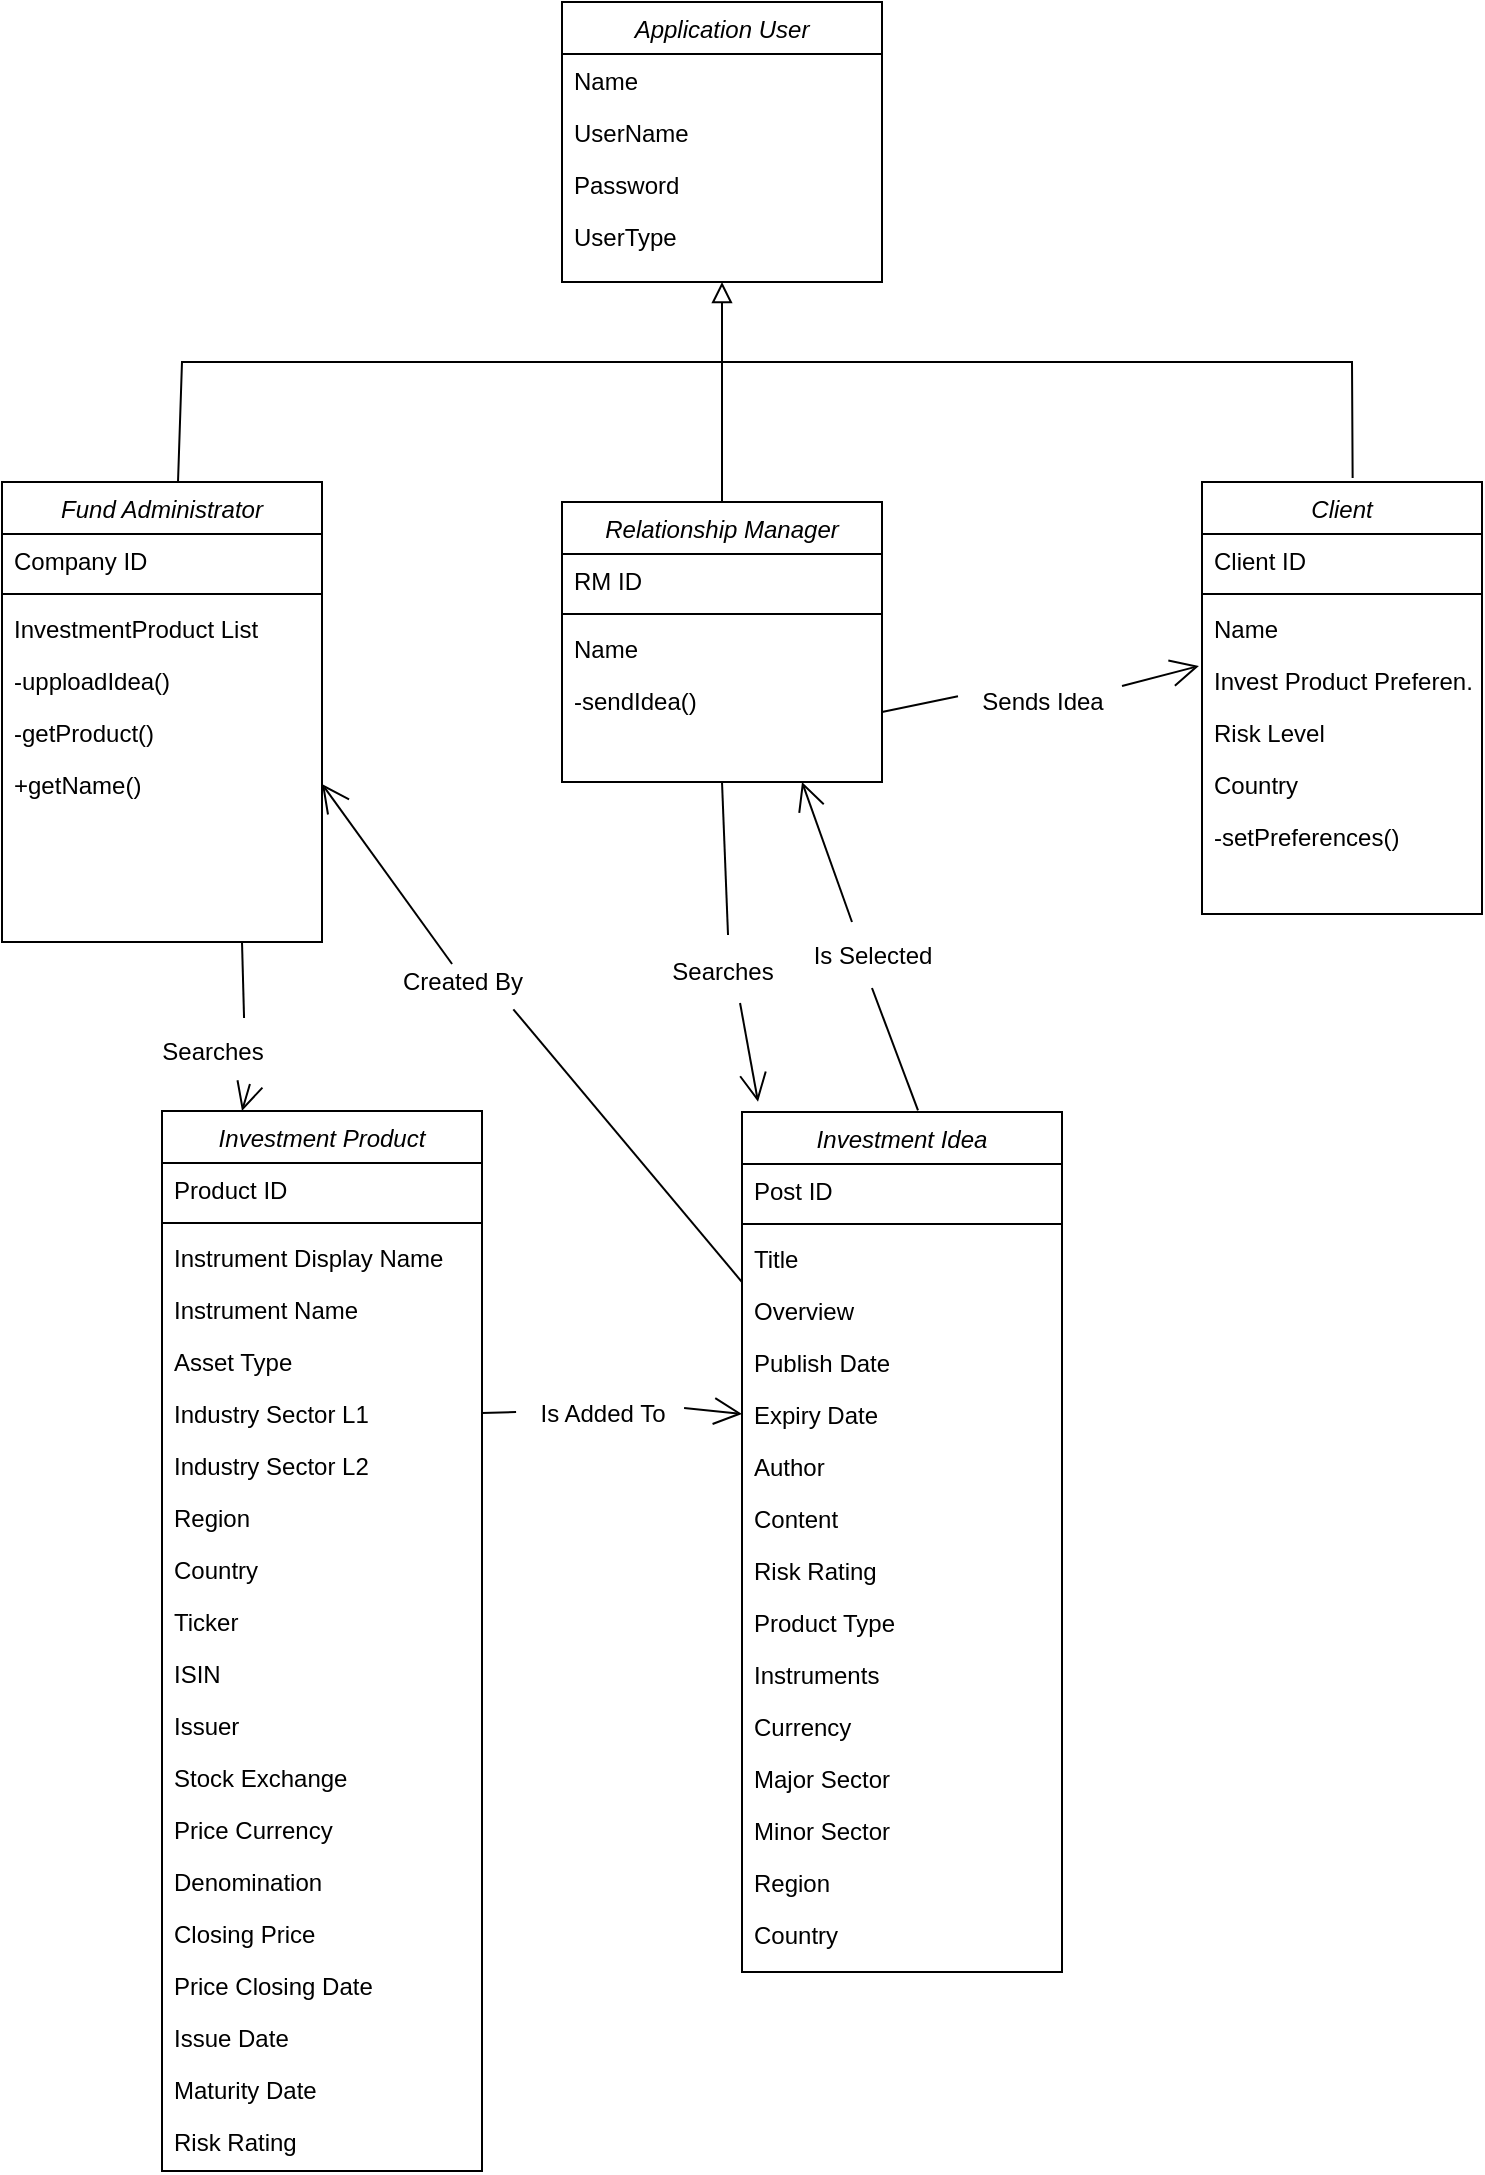 <mxfile>
    <diagram id="C5RBs43oDa-KdzZeNtuy" name="Page-1">
        <mxGraphModel dx="1177" dy="832" grid="1" gridSize="10" guides="1" tooltips="1" connect="1" arrows="1" fold="1" page="1" pageScale="1" pageWidth="827" pageHeight="1169" math="0" shadow="0">
            <root>
                <mxCell id="WIyWlLk6GJQsqaUBKTNV-0"/>
                <mxCell id="WIyWlLk6GJQsqaUBKTNV-1" parent="WIyWlLk6GJQsqaUBKTNV-0"/>
                <mxCell id="zkfFHV4jXpPFQw0GAbJ--0" value="Client&#10;" style="swimlane;fontStyle=2;align=center;verticalAlign=top;childLayout=stackLayout;horizontal=1;startSize=26;horizontalStack=0;resizeParent=1;resizeLast=0;collapsible=1;marginBottom=0;rounded=0;shadow=0;strokeWidth=1;" parent="WIyWlLk6GJQsqaUBKTNV-1" vertex="1">
                    <mxGeometry x="644" y="282" width="140" height="216" as="geometry">
                        <mxRectangle x="254" y="110" width="160" height="26" as="alternateBounds"/>
                    </mxGeometry>
                </mxCell>
                <mxCell id="F6PwMTqQ3kAzX08vDkrz-4" value="Client ID" style="text;align=left;verticalAlign=top;spacingLeft=4;spacingRight=4;overflow=hidden;rotatable=0;points=[[0,0.5],[1,0.5]];portConstraint=eastwest;" parent="zkfFHV4jXpPFQw0GAbJ--0" vertex="1">
                    <mxGeometry y="26" width="140" height="26" as="geometry"/>
                </mxCell>
                <mxCell id="F6PwMTqQ3kAzX08vDkrz-5" value="" style="line;html=1;strokeWidth=1;align=left;verticalAlign=middle;spacingTop=-1;spacingLeft=3;spacingRight=3;rotatable=0;labelPosition=right;points=[];portConstraint=eastwest;" parent="zkfFHV4jXpPFQw0GAbJ--0" vertex="1">
                    <mxGeometry y="52" width="140" height="8" as="geometry"/>
                </mxCell>
                <mxCell id="zkfFHV4jXpPFQw0GAbJ--1" value="Name" style="text;align=left;verticalAlign=top;spacingLeft=4;spacingRight=4;overflow=hidden;rotatable=0;points=[[0,0.5],[1,0.5]];portConstraint=eastwest;" parent="zkfFHV4jXpPFQw0GAbJ--0" vertex="1">
                    <mxGeometry y="60" width="140" height="26" as="geometry"/>
                </mxCell>
                <mxCell id="zkfFHV4jXpPFQw0GAbJ--3" value="Invest Product Preferen." style="text;align=left;verticalAlign=top;spacingLeft=4;spacingRight=4;overflow=hidden;rotatable=0;points=[[0,0.5],[1,0.5]];portConstraint=eastwest;rounded=0;shadow=0;html=0;" parent="zkfFHV4jXpPFQw0GAbJ--0" vertex="1">
                    <mxGeometry y="86" width="140" height="26" as="geometry"/>
                </mxCell>
                <mxCell id="F6PwMTqQ3kAzX08vDkrz-0" value="Risk Level" style="text;align=left;verticalAlign=top;spacingLeft=4;spacingRight=4;overflow=hidden;rotatable=0;points=[[0,0.5],[1,0.5]];portConstraint=eastwest;rounded=0;shadow=0;html=0;" parent="zkfFHV4jXpPFQw0GAbJ--0" vertex="1">
                    <mxGeometry y="112" width="140" height="26" as="geometry"/>
                </mxCell>
                <mxCell id="zkfFHV4jXpPFQw0GAbJ--2" value="Country" style="text;align=left;verticalAlign=top;spacingLeft=4;spacingRight=4;overflow=hidden;rotatable=0;points=[[0,0.5],[1,0.5]];portConstraint=eastwest;rounded=0;shadow=0;html=0;" parent="zkfFHV4jXpPFQw0GAbJ--0" vertex="1">
                    <mxGeometry y="138" width="140" height="26" as="geometry"/>
                </mxCell>
                <mxCell id="30" value="-setPreferences()" style="text;align=left;verticalAlign=top;spacingLeft=4;spacingRight=4;overflow=hidden;rotatable=0;points=[[0,0.5],[1,0.5]];portConstraint=eastwest;rounded=0;shadow=0;html=0;" vertex="1" parent="zkfFHV4jXpPFQw0GAbJ--0">
                    <mxGeometry y="164" width="140" height="26" as="geometry"/>
                </mxCell>
                <mxCell id="zkfFHV4jXpPFQw0GAbJ--6" value="Investment Product" style="swimlane;fontStyle=2;align=center;verticalAlign=top;childLayout=stackLayout;horizontal=1;startSize=26;horizontalStack=0;resizeParent=1;resizeLast=0;collapsible=1;marginBottom=0;rounded=0;shadow=0;strokeWidth=1;" parent="WIyWlLk6GJQsqaUBKTNV-1" vertex="1">
                    <mxGeometry x="124" y="596.5" width="160" height="530" as="geometry">
                        <mxRectangle x="130" y="380" width="160" height="26" as="alternateBounds"/>
                    </mxGeometry>
                </mxCell>
                <mxCell id="zkfFHV4jXpPFQw0GAbJ--7" value="Product ID" style="text;align=left;verticalAlign=top;spacingLeft=4;spacingRight=4;overflow=hidden;rotatable=0;points=[[0,0.5],[1,0.5]];portConstraint=eastwest;" parent="zkfFHV4jXpPFQw0GAbJ--6" vertex="1">
                    <mxGeometry y="26" width="160" height="26" as="geometry"/>
                </mxCell>
                <mxCell id="zkfFHV4jXpPFQw0GAbJ--9" value="" style="line;html=1;strokeWidth=1;align=left;verticalAlign=middle;spacingTop=-1;spacingLeft=3;spacingRight=3;rotatable=0;labelPosition=right;points=[];portConstraint=eastwest;" parent="zkfFHV4jXpPFQw0GAbJ--6" vertex="1">
                    <mxGeometry y="52" width="160" height="8" as="geometry"/>
                </mxCell>
                <mxCell id="F6PwMTqQ3kAzX08vDkrz-9" value="Instrument Display Name" style="text;align=left;verticalAlign=top;spacingLeft=4;spacingRight=4;overflow=hidden;rotatable=0;points=[[0,0.5],[1,0.5]];portConstraint=eastwest;" parent="zkfFHV4jXpPFQw0GAbJ--6" vertex="1">
                    <mxGeometry y="60" width="160" height="26" as="geometry"/>
                </mxCell>
                <mxCell id="F6PwMTqQ3kAzX08vDkrz-10" value="Instrument Name" style="text;align=left;verticalAlign=top;spacingLeft=4;spacingRight=4;overflow=hidden;rotatable=0;points=[[0,0.5],[1,0.5]];portConstraint=eastwest;" parent="zkfFHV4jXpPFQw0GAbJ--6" vertex="1">
                    <mxGeometry y="86" width="160" height="26" as="geometry"/>
                </mxCell>
                <mxCell id="F6PwMTqQ3kAzX08vDkrz-11" value="Asset Type" style="text;align=left;verticalAlign=top;spacingLeft=4;spacingRight=4;overflow=hidden;rotatable=0;points=[[0,0.5],[1,0.5]];portConstraint=eastwest;" parent="zkfFHV4jXpPFQw0GAbJ--6" vertex="1">
                    <mxGeometry y="112" width="160" height="26" as="geometry"/>
                </mxCell>
                <mxCell id="F6PwMTqQ3kAzX08vDkrz-13" value="Industry Sector L1" style="text;align=left;verticalAlign=top;spacingLeft=4;spacingRight=4;overflow=hidden;rotatable=0;points=[[0,0.5],[1,0.5]];portConstraint=eastwest;" parent="zkfFHV4jXpPFQw0GAbJ--6" vertex="1">
                    <mxGeometry y="138" width="160" height="26" as="geometry"/>
                </mxCell>
                <mxCell id="F6PwMTqQ3kAzX08vDkrz-14" value="Industry Sector L2" style="text;align=left;verticalAlign=top;spacingLeft=4;spacingRight=4;overflow=hidden;rotatable=0;points=[[0,0.5],[1,0.5]];portConstraint=eastwest;" parent="zkfFHV4jXpPFQw0GAbJ--6" vertex="1">
                    <mxGeometry y="164" width="160" height="26" as="geometry"/>
                </mxCell>
                <mxCell id="F6PwMTqQ3kAzX08vDkrz-15" value="Region" style="text;align=left;verticalAlign=top;spacingLeft=4;spacingRight=4;overflow=hidden;rotatable=0;points=[[0,0.5],[1,0.5]];portConstraint=eastwest;" parent="zkfFHV4jXpPFQw0GAbJ--6" vertex="1">
                    <mxGeometry y="190" width="160" height="26" as="geometry"/>
                </mxCell>
                <mxCell id="F6PwMTqQ3kAzX08vDkrz-16" value="Country" style="text;align=left;verticalAlign=top;spacingLeft=4;spacingRight=4;overflow=hidden;rotatable=0;points=[[0,0.5],[1,0.5]];portConstraint=eastwest;" parent="zkfFHV4jXpPFQw0GAbJ--6" vertex="1">
                    <mxGeometry y="216" width="160" height="26" as="geometry"/>
                </mxCell>
                <mxCell id="F6PwMTqQ3kAzX08vDkrz-17" value="Ticker" style="text;align=left;verticalAlign=top;spacingLeft=4;spacingRight=4;overflow=hidden;rotatable=0;points=[[0,0.5],[1,0.5]];portConstraint=eastwest;" parent="zkfFHV4jXpPFQw0GAbJ--6" vertex="1">
                    <mxGeometry y="242" width="160" height="26" as="geometry"/>
                </mxCell>
                <mxCell id="F6PwMTqQ3kAzX08vDkrz-18" value="ISIN" style="text;align=left;verticalAlign=top;spacingLeft=4;spacingRight=4;overflow=hidden;rotatable=0;points=[[0,0.5],[1,0.5]];portConstraint=eastwest;" parent="zkfFHV4jXpPFQw0GAbJ--6" vertex="1">
                    <mxGeometry y="268" width="160" height="26" as="geometry"/>
                </mxCell>
                <mxCell id="F6PwMTqQ3kAzX08vDkrz-19" value="Issuer" style="text;align=left;verticalAlign=top;spacingLeft=4;spacingRight=4;overflow=hidden;rotatable=0;points=[[0,0.5],[1,0.5]];portConstraint=eastwest;" parent="zkfFHV4jXpPFQw0GAbJ--6" vertex="1">
                    <mxGeometry y="294" width="160" height="26" as="geometry"/>
                </mxCell>
                <mxCell id="F6PwMTqQ3kAzX08vDkrz-21" value="Stock Exchange" style="text;align=left;verticalAlign=top;spacingLeft=4;spacingRight=4;overflow=hidden;rotatable=0;points=[[0,0.5],[1,0.5]];portConstraint=eastwest;" parent="zkfFHV4jXpPFQw0GAbJ--6" vertex="1">
                    <mxGeometry y="320" width="160" height="26" as="geometry"/>
                </mxCell>
                <mxCell id="F6PwMTqQ3kAzX08vDkrz-22" value="Price Currency" style="text;align=left;verticalAlign=top;spacingLeft=4;spacingRight=4;overflow=hidden;rotatable=0;points=[[0,0.5],[1,0.5]];portConstraint=eastwest;" parent="zkfFHV4jXpPFQw0GAbJ--6" vertex="1">
                    <mxGeometry y="346" width="160" height="26" as="geometry"/>
                </mxCell>
                <mxCell id="F6PwMTqQ3kAzX08vDkrz-23" value="Denomination" style="text;align=left;verticalAlign=top;spacingLeft=4;spacingRight=4;overflow=hidden;rotatable=0;points=[[0,0.5],[1,0.5]];portConstraint=eastwest;" parent="zkfFHV4jXpPFQw0GAbJ--6" vertex="1">
                    <mxGeometry y="372" width="160" height="26" as="geometry"/>
                </mxCell>
                <mxCell id="F6PwMTqQ3kAzX08vDkrz-24" value="Closing Price" style="text;align=left;verticalAlign=top;spacingLeft=4;spacingRight=4;overflow=hidden;rotatable=0;points=[[0,0.5],[1,0.5]];portConstraint=eastwest;" parent="zkfFHV4jXpPFQw0GAbJ--6" vertex="1">
                    <mxGeometry y="398" width="160" height="26" as="geometry"/>
                </mxCell>
                <mxCell id="F6PwMTqQ3kAzX08vDkrz-25" value="Price Closing Date" style="text;align=left;verticalAlign=top;spacingLeft=4;spacingRight=4;overflow=hidden;rotatable=0;points=[[0,0.5],[1,0.5]];portConstraint=eastwest;" parent="zkfFHV4jXpPFQw0GAbJ--6" vertex="1">
                    <mxGeometry y="424" width="160" height="26" as="geometry"/>
                </mxCell>
                <mxCell id="F6PwMTqQ3kAzX08vDkrz-26" value="Issue Date" style="text;align=left;verticalAlign=top;spacingLeft=4;spacingRight=4;overflow=hidden;rotatable=0;points=[[0,0.5],[1,0.5]];portConstraint=eastwest;" parent="zkfFHV4jXpPFQw0GAbJ--6" vertex="1">
                    <mxGeometry y="450" width="160" height="26" as="geometry"/>
                </mxCell>
                <mxCell id="F6PwMTqQ3kAzX08vDkrz-27" value="Maturity Date" style="text;align=left;verticalAlign=top;spacingLeft=4;spacingRight=4;overflow=hidden;rotatable=0;points=[[0,0.5],[1,0.5]];portConstraint=eastwest;" parent="zkfFHV4jXpPFQw0GAbJ--6" vertex="1">
                    <mxGeometry y="476" width="160" height="26" as="geometry"/>
                </mxCell>
                <mxCell id="F6PwMTqQ3kAzX08vDkrz-28" value="Risk Rating" style="text;align=left;verticalAlign=top;spacingLeft=4;spacingRight=4;overflow=hidden;rotatable=0;points=[[0,0.5],[1,0.5]];portConstraint=eastwest;" parent="zkfFHV4jXpPFQw0GAbJ--6" vertex="1">
                    <mxGeometry y="502" width="160" height="26" as="geometry"/>
                </mxCell>
                <mxCell id="zkfFHV4jXpPFQw0GAbJ--13" value="Fund Administrator" style="swimlane;fontStyle=2;align=center;verticalAlign=top;childLayout=stackLayout;horizontal=1;startSize=26;horizontalStack=0;resizeParent=1;resizeLast=0;collapsible=1;marginBottom=0;rounded=0;shadow=0;strokeWidth=1;" parent="WIyWlLk6GJQsqaUBKTNV-1" vertex="1">
                    <mxGeometry x="44" y="282" width="160" height="230" as="geometry">
                        <mxRectangle x="340" y="380" width="170" height="26" as="alternateBounds"/>
                    </mxGeometry>
                </mxCell>
                <mxCell id="zkfFHV4jXpPFQw0GAbJ--14" value="Company ID" style="text;align=left;verticalAlign=top;spacingLeft=4;spacingRight=4;overflow=hidden;rotatable=0;points=[[0,0.5],[1,0.5]];portConstraint=eastwest;" parent="zkfFHV4jXpPFQw0GAbJ--13" vertex="1">
                    <mxGeometry y="26" width="160" height="26" as="geometry"/>
                </mxCell>
                <mxCell id="zkfFHV4jXpPFQw0GAbJ--15" value="" style="line;html=1;strokeWidth=1;align=left;verticalAlign=middle;spacingTop=-1;spacingLeft=3;spacingRight=3;rotatable=0;labelPosition=right;points=[];portConstraint=eastwest;" parent="zkfFHV4jXpPFQw0GAbJ--13" vertex="1">
                    <mxGeometry y="52" width="160" height="8" as="geometry"/>
                </mxCell>
                <mxCell id="1" value="InvestmentProduct List" style="text;align=left;verticalAlign=top;spacingLeft=4;spacingRight=4;overflow=hidden;rotatable=0;points=[[0,0.5],[1,0.5]];portConstraint=eastwest;" vertex="1" parent="zkfFHV4jXpPFQw0GAbJ--13">
                    <mxGeometry y="60" width="160" height="26" as="geometry"/>
                </mxCell>
                <mxCell id="2" value="-upploadIdea()" style="text;align=left;verticalAlign=top;spacingLeft=4;spacingRight=4;overflow=hidden;rotatable=0;points=[[0,0.5],[1,0.5]];portConstraint=eastwest;" vertex="1" parent="zkfFHV4jXpPFQw0GAbJ--13">
                    <mxGeometry y="86" width="160" height="26" as="geometry"/>
                </mxCell>
                <mxCell id="3" value="-getProduct()" style="text;align=left;verticalAlign=top;spacingLeft=4;spacingRight=4;overflow=hidden;rotatable=0;points=[[0,0.5],[1,0.5]];portConstraint=eastwest;" vertex="1" parent="zkfFHV4jXpPFQw0GAbJ--13">
                    <mxGeometry y="112" width="160" height="26" as="geometry"/>
                </mxCell>
                <mxCell id="4" value="+getName()" style="text;align=left;verticalAlign=top;spacingLeft=4;spacingRight=4;overflow=hidden;rotatable=0;points=[[0,0.5],[1,0.5]];portConstraint=eastwest;" vertex="1" parent="zkfFHV4jXpPFQw0GAbJ--13">
                    <mxGeometry y="138" width="160" height="26" as="geometry"/>
                </mxCell>
                <mxCell id="zkfFHV4jXpPFQw0GAbJ--17" value="Relationship Manager" style="swimlane;fontStyle=2;align=center;verticalAlign=top;childLayout=stackLayout;horizontal=1;startSize=26;horizontalStack=0;resizeParent=1;resizeLast=0;collapsible=1;marginBottom=0;rounded=0;shadow=0;strokeWidth=1;" parent="WIyWlLk6GJQsqaUBKTNV-1" vertex="1">
                    <mxGeometry x="324" y="292" width="160" height="140" as="geometry">
                        <mxRectangle x="568" y="120" width="160" height="26" as="alternateBounds"/>
                    </mxGeometry>
                </mxCell>
                <mxCell id="zkfFHV4jXpPFQw0GAbJ--18" value="RM ID" style="text;align=left;verticalAlign=top;spacingLeft=4;spacingRight=4;overflow=hidden;rotatable=0;points=[[0,0.5],[1,0.5]];portConstraint=eastwest;" parent="zkfFHV4jXpPFQw0GAbJ--17" vertex="1">
                    <mxGeometry y="26" width="160" height="26" as="geometry"/>
                </mxCell>
                <mxCell id="F6PwMTqQ3kAzX08vDkrz-8" value="" style="line;html=1;strokeWidth=1;align=left;verticalAlign=middle;spacingTop=-1;spacingLeft=3;spacingRight=3;rotatable=0;labelPosition=right;points=[];portConstraint=eastwest;" parent="zkfFHV4jXpPFQw0GAbJ--17" vertex="1">
                    <mxGeometry y="52" width="160" height="8" as="geometry"/>
                </mxCell>
                <mxCell id="zkfFHV4jXpPFQw0GAbJ--19" value="Name" style="text;align=left;verticalAlign=top;spacingLeft=4;spacingRight=4;overflow=hidden;rotatable=0;points=[[0,0.5],[1,0.5]];portConstraint=eastwest;rounded=0;shadow=0;html=0;" parent="zkfFHV4jXpPFQw0GAbJ--17" vertex="1">
                    <mxGeometry y="60" width="160" height="26" as="geometry"/>
                </mxCell>
                <mxCell id="29" value="-sendIdea()" style="text;align=left;verticalAlign=top;spacingLeft=4;spacingRight=4;overflow=hidden;rotatable=0;points=[[0,0.5],[1,0.5]];portConstraint=eastwest;rounded=0;shadow=0;html=0;" vertex="1" parent="zkfFHV4jXpPFQw0GAbJ--17">
                    <mxGeometry y="86" width="160" height="26" as="geometry"/>
                </mxCell>
                <mxCell id="F6PwMTqQ3kAzX08vDkrz-29" value="Investment Idea" style="swimlane;fontStyle=2;align=center;verticalAlign=top;childLayout=stackLayout;horizontal=1;startSize=26;horizontalStack=0;resizeParent=1;resizeLast=0;collapsible=1;marginBottom=0;rounded=0;shadow=0;strokeWidth=1;" parent="WIyWlLk6GJQsqaUBKTNV-1" vertex="1">
                    <mxGeometry x="414" y="597" width="160" height="430" as="geometry">
                        <mxRectangle x="130" y="380" width="160" height="26" as="alternateBounds"/>
                    </mxGeometry>
                </mxCell>
                <mxCell id="F6PwMTqQ3kAzX08vDkrz-30" value="Post ID" style="text;align=left;verticalAlign=top;spacingLeft=4;spacingRight=4;overflow=hidden;rotatable=0;points=[[0,0.5],[1,0.5]];portConstraint=eastwest;" parent="F6PwMTqQ3kAzX08vDkrz-29" vertex="1">
                    <mxGeometry y="26" width="160" height="26" as="geometry"/>
                </mxCell>
                <mxCell id="F6PwMTqQ3kAzX08vDkrz-31" value="" style="line;html=1;strokeWidth=1;align=left;verticalAlign=middle;spacingTop=-1;spacingLeft=3;spacingRight=3;rotatable=0;labelPosition=right;points=[];portConstraint=eastwest;" parent="F6PwMTqQ3kAzX08vDkrz-29" vertex="1">
                    <mxGeometry y="52" width="160" height="8" as="geometry"/>
                </mxCell>
                <mxCell id="F6PwMTqQ3kAzX08vDkrz-32" value="Title" style="text;align=left;verticalAlign=top;spacingLeft=4;spacingRight=4;overflow=hidden;rotatable=0;points=[[0,0.5],[1,0.5]];portConstraint=eastwest;" parent="F6PwMTqQ3kAzX08vDkrz-29" vertex="1">
                    <mxGeometry y="60" width="160" height="26" as="geometry"/>
                </mxCell>
                <mxCell id="F6PwMTqQ3kAzX08vDkrz-33" value="Overview" style="text;align=left;verticalAlign=top;spacingLeft=4;spacingRight=4;overflow=hidden;rotatable=0;points=[[0,0.5],[1,0.5]];portConstraint=eastwest;" parent="F6PwMTqQ3kAzX08vDkrz-29" vertex="1">
                    <mxGeometry y="86" width="160" height="26" as="geometry"/>
                </mxCell>
                <mxCell id="F6PwMTqQ3kAzX08vDkrz-34" value="Publish Date" style="text;align=left;verticalAlign=top;spacingLeft=4;spacingRight=4;overflow=hidden;rotatable=0;points=[[0,0.5],[1,0.5]];portConstraint=eastwest;" parent="F6PwMTqQ3kAzX08vDkrz-29" vertex="1">
                    <mxGeometry y="112" width="160" height="26" as="geometry"/>
                </mxCell>
                <mxCell id="F6PwMTqQ3kAzX08vDkrz-35" value="Expiry Date" style="text;align=left;verticalAlign=top;spacingLeft=4;spacingRight=4;overflow=hidden;rotatable=0;points=[[0,0.5],[1,0.5]];portConstraint=eastwest;" parent="F6PwMTqQ3kAzX08vDkrz-29" vertex="1">
                    <mxGeometry y="138" width="160" height="26" as="geometry"/>
                </mxCell>
                <mxCell id="F6PwMTqQ3kAzX08vDkrz-36" value="Author" style="text;align=left;verticalAlign=top;spacingLeft=4;spacingRight=4;overflow=hidden;rotatable=0;points=[[0,0.5],[1,0.5]];portConstraint=eastwest;" parent="F6PwMTqQ3kAzX08vDkrz-29" vertex="1">
                    <mxGeometry y="164" width="160" height="26" as="geometry"/>
                </mxCell>
                <mxCell id="F6PwMTqQ3kAzX08vDkrz-37" value="Content" style="text;align=left;verticalAlign=top;spacingLeft=4;spacingRight=4;overflow=hidden;rotatable=0;points=[[0,0.5],[1,0.5]];portConstraint=eastwest;" parent="F6PwMTqQ3kAzX08vDkrz-29" vertex="1">
                    <mxGeometry y="190" width="160" height="26" as="geometry"/>
                </mxCell>
                <mxCell id="F6PwMTqQ3kAzX08vDkrz-38" value="Risk Rating" style="text;align=left;verticalAlign=top;spacingLeft=4;spacingRight=4;overflow=hidden;rotatable=0;points=[[0,0.5],[1,0.5]];portConstraint=eastwest;" parent="F6PwMTqQ3kAzX08vDkrz-29" vertex="1">
                    <mxGeometry y="216" width="160" height="26" as="geometry"/>
                </mxCell>
                <mxCell id="F6PwMTqQ3kAzX08vDkrz-39" value="Product Type" style="text;align=left;verticalAlign=top;spacingLeft=4;spacingRight=4;overflow=hidden;rotatable=0;points=[[0,0.5],[1,0.5]];portConstraint=eastwest;" parent="F6PwMTqQ3kAzX08vDkrz-29" vertex="1">
                    <mxGeometry y="242" width="160" height="26" as="geometry"/>
                </mxCell>
                <mxCell id="F6PwMTqQ3kAzX08vDkrz-40" value="Instruments" style="text;align=left;verticalAlign=top;spacingLeft=4;spacingRight=4;overflow=hidden;rotatable=0;points=[[0,0.5],[1,0.5]];portConstraint=eastwest;" parent="F6PwMTqQ3kAzX08vDkrz-29" vertex="1">
                    <mxGeometry y="268" width="160" height="26" as="geometry"/>
                </mxCell>
                <mxCell id="F6PwMTqQ3kAzX08vDkrz-41" value="Currency" style="text;align=left;verticalAlign=top;spacingLeft=4;spacingRight=4;overflow=hidden;rotatable=0;points=[[0,0.5],[1,0.5]];portConstraint=eastwest;" parent="F6PwMTqQ3kAzX08vDkrz-29" vertex="1">
                    <mxGeometry y="294" width="160" height="26" as="geometry"/>
                </mxCell>
                <mxCell id="F6PwMTqQ3kAzX08vDkrz-42" value="Major Sector" style="text;align=left;verticalAlign=top;spacingLeft=4;spacingRight=4;overflow=hidden;rotatable=0;points=[[0,0.5],[1,0.5]];portConstraint=eastwest;" parent="F6PwMTqQ3kAzX08vDkrz-29" vertex="1">
                    <mxGeometry y="320" width="160" height="26" as="geometry"/>
                </mxCell>
                <mxCell id="F6PwMTqQ3kAzX08vDkrz-43" value="Minor Sector" style="text;align=left;verticalAlign=top;spacingLeft=4;spacingRight=4;overflow=hidden;rotatable=0;points=[[0,0.5],[1,0.5]];portConstraint=eastwest;" parent="F6PwMTqQ3kAzX08vDkrz-29" vertex="1">
                    <mxGeometry y="346" width="160" height="26" as="geometry"/>
                </mxCell>
                <mxCell id="F6PwMTqQ3kAzX08vDkrz-44" value="Region" style="text;align=left;verticalAlign=top;spacingLeft=4;spacingRight=4;overflow=hidden;rotatable=0;points=[[0,0.5],[1,0.5]];portConstraint=eastwest;" parent="F6PwMTqQ3kAzX08vDkrz-29" vertex="1">
                    <mxGeometry y="372" width="160" height="26" as="geometry"/>
                </mxCell>
                <mxCell id="F6PwMTqQ3kAzX08vDkrz-45" value="Country" style="text;align=left;verticalAlign=top;spacingLeft=4;spacingRight=4;overflow=hidden;rotatable=0;points=[[0,0.5],[1,0.5]];portConstraint=eastwest;" parent="F6PwMTqQ3kAzX08vDkrz-29" vertex="1">
                    <mxGeometry y="398" width="160" height="26" as="geometry"/>
                </mxCell>
                <mxCell id="F6PwMTqQ3kAzX08vDkrz-50" value="" style="endArrow=none;html=1;rounded=0;exitX=0.729;exitY=-0.067;exitDx=0;exitDy=0;exitPerimeter=0;entryX=0.75;entryY=1;entryDx=0;entryDy=0;startArrow=none;" parent="WIyWlLk6GJQsqaUBKTNV-1" source="F6PwMTqQ3kAzX08vDkrz-51" target="zkfFHV4jXpPFQw0GAbJ--13" edge="1">
                    <mxGeometry width="50" height="50" relative="1" as="geometry">
                        <mxPoint x="624" y="392" as="sourcePoint"/>
                        <mxPoint x="674" y="342" as="targetPoint"/>
                    </mxGeometry>
                </mxCell>
                <mxCell id="F6PwMTqQ3kAzX08vDkrz-51" value="Searches" style="text;html=1;align=center;verticalAlign=middle;resizable=0;points=[];autosize=1;strokeColor=none;fillColor=none;" parent="WIyWlLk6GJQsqaUBKTNV-1" vertex="1">
                    <mxGeometry x="114" y="552" width="70" height="30" as="geometry"/>
                </mxCell>
                <mxCell id="F6PwMTqQ3kAzX08vDkrz-55" value="" style="endArrow=open;endFill=1;endSize=12;html=1;rounded=0;exitX=0.771;exitY=1.033;exitDx=0;exitDy=0;exitPerimeter=0;entryX=0.25;entryY=0;entryDx=0;entryDy=0;" parent="WIyWlLk6GJQsqaUBKTNV-1" source="F6PwMTqQ3kAzX08vDkrz-51" target="zkfFHV4jXpPFQw0GAbJ--6" edge="1">
                    <mxGeometry width="160" relative="1" as="geometry">
                        <mxPoint x="324" y="352" as="sourcePoint"/>
                        <mxPoint x="484" y="352" as="targetPoint"/>
                    </mxGeometry>
                </mxCell>
                <mxCell id="F6PwMTqQ3kAzX08vDkrz-56" value="Application User" style="swimlane;fontStyle=2;align=center;verticalAlign=top;childLayout=stackLayout;horizontal=1;startSize=26;horizontalStack=0;resizeParent=1;resizeLast=0;collapsible=1;marginBottom=0;rounded=0;shadow=0;strokeWidth=1;" parent="WIyWlLk6GJQsqaUBKTNV-1" vertex="1">
                    <mxGeometry x="324" y="42" width="160" height="140" as="geometry">
                        <mxRectangle x="568" y="120" width="160" height="26" as="alternateBounds"/>
                    </mxGeometry>
                </mxCell>
                <mxCell id="F6PwMTqQ3kAzX08vDkrz-59" value="Name" style="text;align=left;verticalAlign=top;spacingLeft=4;spacingRight=4;overflow=hidden;rotatable=0;points=[[0,0.5],[1,0.5]];portConstraint=eastwest;rounded=0;shadow=0;html=0;" parent="F6PwMTqQ3kAzX08vDkrz-56" vertex="1">
                    <mxGeometry y="26" width="160" height="26" as="geometry"/>
                </mxCell>
                <mxCell id="F6PwMTqQ3kAzX08vDkrz-60" value="UserName" style="text;align=left;verticalAlign=top;spacingLeft=4;spacingRight=4;overflow=hidden;rotatable=0;points=[[0,0.5],[1,0.5]];portConstraint=eastwest;rounded=0;shadow=0;html=0;" parent="F6PwMTqQ3kAzX08vDkrz-56" vertex="1">
                    <mxGeometry y="52" width="160" height="26" as="geometry"/>
                </mxCell>
                <mxCell id="F6PwMTqQ3kAzX08vDkrz-61" value="Password" style="text;align=left;verticalAlign=top;spacingLeft=4;spacingRight=4;overflow=hidden;rotatable=0;points=[[0,0.5],[1,0.5]];portConstraint=eastwest;rounded=0;shadow=0;html=0;" parent="F6PwMTqQ3kAzX08vDkrz-56" vertex="1">
                    <mxGeometry y="78" width="160" height="26" as="geometry"/>
                </mxCell>
                <mxCell id="9" value="UserType" style="text;align=left;verticalAlign=top;spacingLeft=4;spacingRight=4;overflow=hidden;rotatable=0;points=[[0,0.5],[1,0.5]];portConstraint=eastwest;rounded=0;shadow=0;html=0;" vertex="1" parent="F6PwMTqQ3kAzX08vDkrz-56">
                    <mxGeometry y="104" width="160" height="26" as="geometry"/>
                </mxCell>
                <mxCell id="F6PwMTqQ3kAzX08vDkrz-63" value="" style="endArrow=block;startArrow=none;endFill=0;startFill=0;endSize=8;html=1;verticalAlign=bottom;labelBackgroundColor=none;strokeWidth=1;rounded=0;edgeStyle=orthogonalEdgeStyle;entryX=0.5;entryY=1;entryDx=0;entryDy=0;" parent="WIyWlLk6GJQsqaUBKTNV-1" target="F6PwMTqQ3kAzX08vDkrz-56" edge="1">
                    <mxGeometry width="160" relative="1" as="geometry">
                        <mxPoint x="404" y="292" as="sourcePoint"/>
                        <mxPoint x="464" y="212" as="targetPoint"/>
                        <Array as="points">
                            <mxPoint x="404" y="292"/>
                        </Array>
                    </mxGeometry>
                </mxCell>
                <mxCell id="F6PwMTqQ3kAzX08vDkrz-66" value="" style="endArrow=none;html=1;rounded=0;entryX=0.538;entryY=-0.009;entryDx=0;entryDy=0;exitX=0.55;exitY=0;exitDx=0;exitDy=0;exitPerimeter=0;entryPerimeter=0;" parent="WIyWlLk6GJQsqaUBKTNV-1" source="zkfFHV4jXpPFQw0GAbJ--13" target="zkfFHV4jXpPFQw0GAbJ--0" edge="1">
                    <mxGeometry width="50" height="50" relative="1" as="geometry">
                        <mxPoint x="134" y="232" as="sourcePoint"/>
                        <mxPoint x="554" y="342" as="targetPoint"/>
                        <Array as="points">
                            <mxPoint x="134" y="222"/>
                            <mxPoint x="719" y="222"/>
                        </Array>
                    </mxGeometry>
                </mxCell>
                <mxCell id="5" value="" style="endArrow=open;endFill=1;endSize=12;html=1;rounded=0;entryX=0;entryY=0.5;entryDx=0;entryDy=0;exitX=1.013;exitY=0.35;exitDx=0;exitDy=0;exitPerimeter=0;" edge="1" parent="WIyWlLk6GJQsqaUBKTNV-1" source="6" target="F6PwMTqQ3kAzX08vDkrz-35">
                    <mxGeometry width="160" relative="1" as="geometry">
                        <mxPoint x="404" y="764" as="sourcePoint"/>
                        <mxPoint x="174" y="606.5" as="targetPoint"/>
                    </mxGeometry>
                </mxCell>
                <mxCell id="6" value="Is Added To" style="text;html=1;align=center;verticalAlign=middle;resizable=0;points=[];autosize=1;strokeColor=none;fillColor=none;" vertex="1" parent="WIyWlLk6GJQsqaUBKTNV-1">
                    <mxGeometry x="304" y="738" width="80" height="20" as="geometry"/>
                </mxCell>
                <mxCell id="7" value="" style="endArrow=none;html=1;rounded=0;exitX=-0.037;exitY=0.45;exitDx=0;exitDy=0;exitPerimeter=0;entryX=1;entryY=0.5;entryDx=0;entryDy=0;startArrow=none;" edge="1" parent="WIyWlLk6GJQsqaUBKTNV-1" source="6" target="F6PwMTqQ3kAzX08vDkrz-13">
                    <mxGeometry width="50" height="50" relative="1" as="geometry">
                        <mxPoint x="175.03" y="559.99" as="sourcePoint"/>
                        <mxPoint x="174" y="522" as="targetPoint"/>
                    </mxGeometry>
                </mxCell>
                <mxCell id="15" value="" style="endArrow=none;html=1;rounded=0;exitX=0.543;exitY=-0.117;exitDx=0;exitDy=0;exitPerimeter=0;startArrow=none;" edge="1" parent="WIyWlLk6GJQsqaUBKTNV-1" source="16">
                    <mxGeometry width="50" height="50" relative="1" as="geometry">
                        <mxPoint x="883" y="347.5" as="sourcePoint"/>
                        <mxPoint x="404" y="432" as="targetPoint"/>
                    </mxGeometry>
                </mxCell>
                <mxCell id="16" value="Searches" style="text;html=1;align=center;verticalAlign=middle;resizable=0;points=[];autosize=1;strokeColor=none;fillColor=none;" vertex="1" parent="WIyWlLk6GJQsqaUBKTNV-1">
                    <mxGeometry x="369" y="512" width="70" height="30" as="geometry"/>
                </mxCell>
                <mxCell id="17" value="" style="endArrow=open;endFill=1;endSize=12;html=1;rounded=0;exitX=0.629;exitY=1.017;exitDx=0;exitDy=0;exitPerimeter=0;entryX=0.05;entryY=-0.012;entryDx=0;entryDy=0;entryPerimeter=0;" edge="1" parent="WIyWlLk6GJQsqaUBKTNV-1" source="16" target="F6PwMTqQ3kAzX08vDkrz-29">
                    <mxGeometry width="160" relative="1" as="geometry">
                        <mxPoint x="583" y="307.5" as="sourcePoint"/>
                        <mxPoint x="449" y="597" as="targetPoint"/>
                    </mxGeometry>
                </mxCell>
                <mxCell id="18" value="" style="endArrow=open;endFill=1;endSize=12;html=1;rounded=0;entryX=0.75;entryY=1;entryDx=0;entryDy=0;exitX=0.357;exitY=0;exitDx=0;exitDy=0;exitPerimeter=0;" edge="1" parent="WIyWlLk6GJQsqaUBKTNV-1" source="20" target="zkfFHV4jXpPFQw0GAbJ--17">
                    <mxGeometry width="160" relative="1" as="geometry">
                        <mxPoint x="464" y="502" as="sourcePoint"/>
                        <mxPoint x="432" y="601.84" as="targetPoint"/>
                    </mxGeometry>
                </mxCell>
                <mxCell id="20" value="&lt;font style=&quot;font-size: 12px&quot;&gt;Is Selected&lt;/font&gt;" style="text;html=1;align=center;verticalAlign=middle;resizable=0;points=[];autosize=1;strokeColor=none;fillColor=none;fontSize=19;" vertex="1" parent="WIyWlLk6GJQsqaUBKTNV-1">
                    <mxGeometry x="444" y="502" width="70" height="30" as="geometry"/>
                </mxCell>
                <mxCell id="21" value="" style="endArrow=none;html=1;rounded=0;exitX=0.55;exitY=-0.002;exitDx=0;exitDy=0;exitPerimeter=0;startArrow=none;entryX=0.5;entryY=1.1;entryDx=0;entryDy=0;entryPerimeter=0;" edge="1" parent="WIyWlLk6GJQsqaUBKTNV-1" source="F6PwMTqQ3kAzX08vDkrz-29" target="20">
                    <mxGeometry width="50" height="50" relative="1" as="geometry">
                        <mxPoint x="537.01" y="628.49" as="sourcePoint"/>
                        <mxPoint x="534" y="552" as="targetPoint"/>
                    </mxGeometry>
                </mxCell>
                <mxCell id="22" value="" style="endArrow=open;endFill=1;endSize=12;html=1;rounded=0;entryX=-0.011;entryY=0.231;entryDx=0;entryDy=0;exitX=1;exitY=0.3;exitDx=0;exitDy=0;exitPerimeter=0;entryPerimeter=0;" edge="1" parent="WIyWlLk6GJQsqaUBKTNV-1" source="23" target="zkfFHV4jXpPFQw0GAbJ--3">
                    <mxGeometry width="160" relative="1" as="geometry">
                        <mxPoint x="544" y="447.86" as="sourcePoint"/>
                        <mxPoint x="524" y="377.86" as="targetPoint"/>
                    </mxGeometry>
                </mxCell>
                <mxCell id="23" value="&lt;font style=&quot;font-size: 12px&quot;&gt;Sends Idea&lt;/font&gt;" style="text;html=1;align=center;verticalAlign=middle;resizable=0;points=[];autosize=1;strokeColor=none;fillColor=none;fontSize=19;" vertex="1" parent="WIyWlLk6GJQsqaUBKTNV-1">
                    <mxGeometry x="524" y="375" width="80" height="30" as="geometry"/>
                </mxCell>
                <mxCell id="24" value="" style="endArrow=none;html=1;rounded=0;exitX=1;exitY=0.75;exitDx=0;exitDy=0;startArrow=none;entryX=-0.025;entryY=0.471;entryDx=0;entryDy=0;entryPerimeter=0;" edge="1" parent="WIyWlLk6GJQsqaUBKTNV-1" target="23" source="zkfFHV4jXpPFQw0GAbJ--17">
                    <mxGeometry width="50" height="50" relative="1" as="geometry">
                        <mxPoint x="582" y="542.0" as="sourcePoint"/>
                        <mxPoint x="614" y="497.86" as="targetPoint"/>
                    </mxGeometry>
                </mxCell>
                <mxCell id="25" value="" style="endArrow=none;html=1;rounded=0;exitX=0;exitY=-0.038;exitDx=0;exitDy=0;exitPerimeter=0;startArrow=none;entryX=0.821;entryY=1.183;entryDx=0;entryDy=0;entryPerimeter=0;" edge="1" parent="WIyWlLk6GJQsqaUBKTNV-1" source="F6PwMTqQ3kAzX08vDkrz-33" target="28">
                    <mxGeometry width="50" height="50" relative="1" as="geometry">
                        <mxPoint x="175.03" y="559.99" as="sourcePoint"/>
                        <mxPoint x="324" y="562" as="targetPoint"/>
                    </mxGeometry>
                </mxCell>
                <mxCell id="26" value="" style="endArrow=open;endFill=1;endSize=12;html=1;rounded=0;entryX=1;entryY=0.5;entryDx=0;entryDy=0;exitX=0.438;exitY=0.05;exitDx=0;exitDy=0;exitPerimeter=0;" edge="1" parent="WIyWlLk6GJQsqaUBKTNV-1" source="28" target="4">
                    <mxGeometry width="160" relative="1" as="geometry">
                        <mxPoint x="284" y="512" as="sourcePoint"/>
                        <mxPoint x="174" y="606.5" as="targetPoint"/>
                    </mxGeometry>
                </mxCell>
                <mxCell id="28" value="Created By" style="text;html=1;align=center;verticalAlign=middle;resizable=0;points=[];autosize=1;strokeColor=none;fillColor=none;fontSize=12;" vertex="1" parent="WIyWlLk6GJQsqaUBKTNV-1">
                    <mxGeometry x="234" y="522" width="80" height="20" as="geometry"/>
                </mxCell>
            </root>
        </mxGraphModel>
    </diagram>
</mxfile>